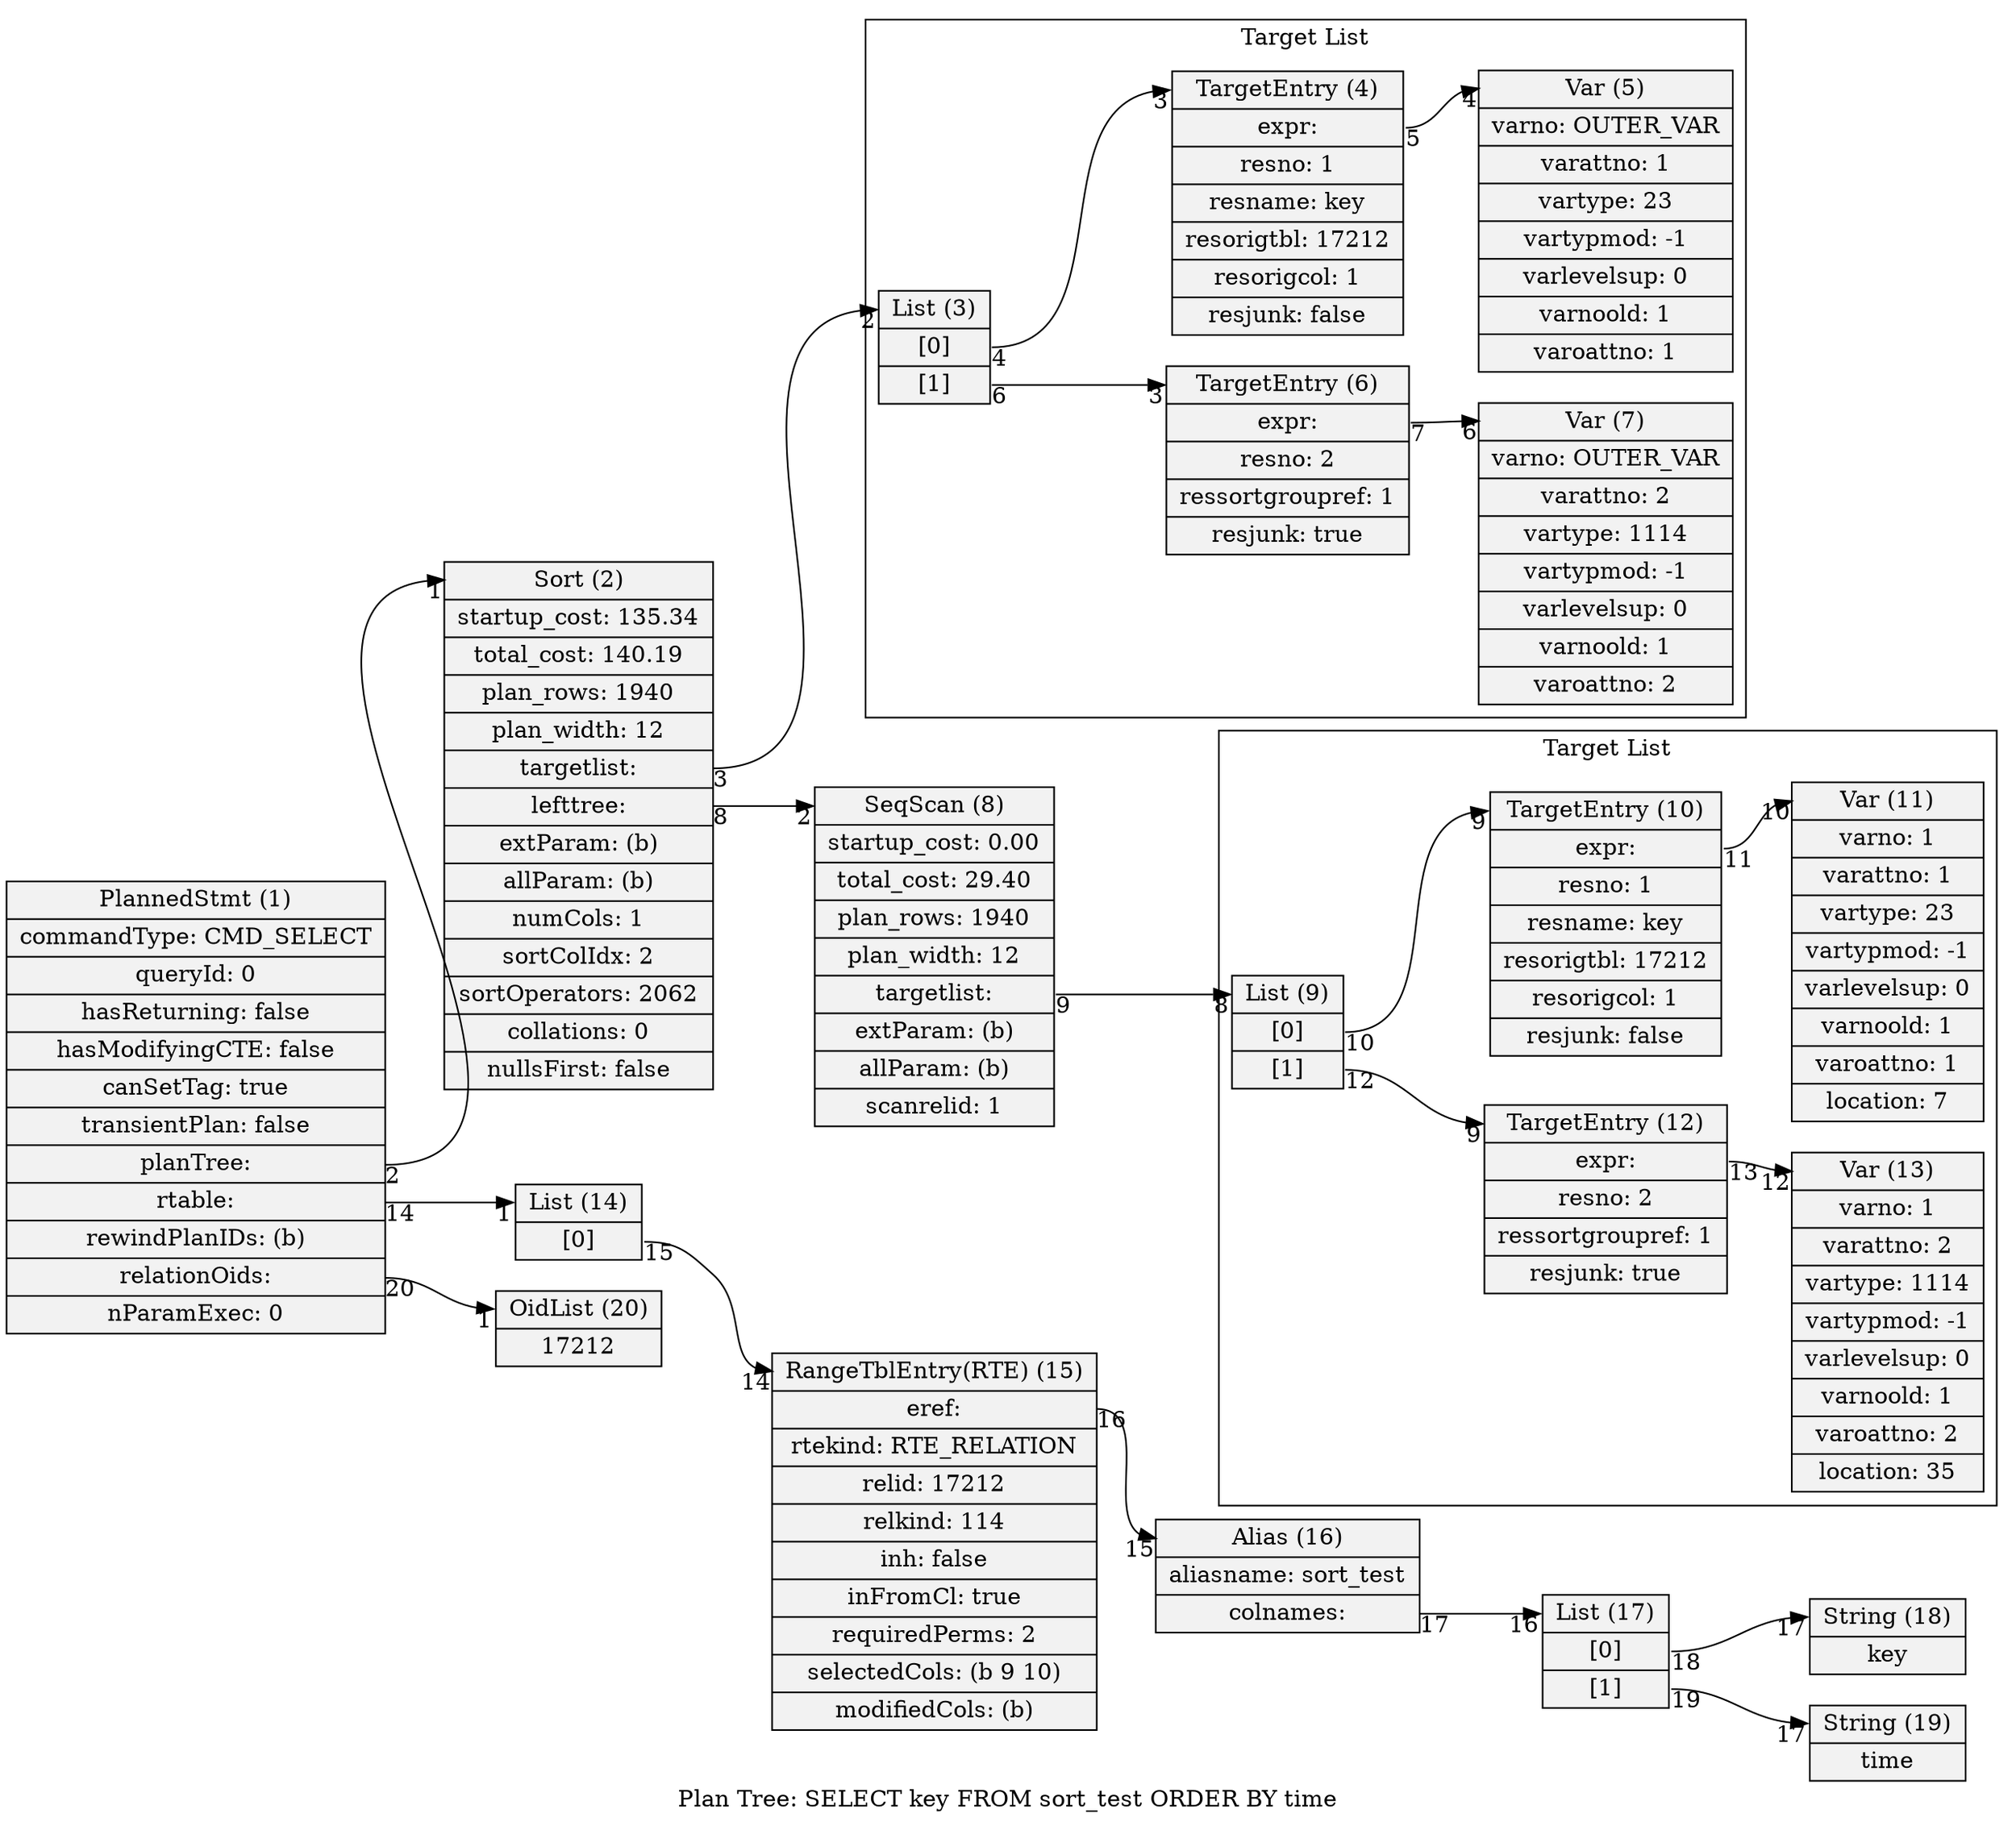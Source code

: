 digraph {
graph [rankdir = "LR", label = "Plan Tree: SELECT key FROM sort_test ORDER BY time"]
node  [shape=record,style=filled,fillcolor=gray95]
edge  [arrowtail=empty]
16[label = "<head> Alias (16)|aliasname: sort_test|<colnames> colnames: "]
18[label = "<head> String (18)|key"]
17[label = "<head> List (17)|<1> [0]|<2> [1]"]
19[label = "<head> String (19)|time"]
8[label = "<head> SeqScan (8)|startup_cost: 0.00|total_cost: 29.40|plan_rows: 1940|plan_width: 12|<targetlist> targetlist: |extParam: (b)|allParam: (b)|scanrelid: 1"]
2[label = "<head> Sort (2)|startup_cost: 135.34|total_cost: 140.19|plan_rows: 1940|plan_width: 12|<targetlist> targetlist: |<lefttree> lefttree: |extParam: (b)|allParam: (b)|numCols: 1|sortColIdx: 2|sortOperators: 2062|collations: 0|nullsFirst: false"]
15[label = "<head> RangeTblEntry(RTE) (15)|<eref> eref: |rtekind: RTE_RELATION|relid: 17212|relkind: 114|inh: false|inFromCl: true|requiredPerms: 2|selectedCols: (b 9 10)|modifiedCols: (b)"]
14[label = "<head> List (14)|<1> [0]"]
20[label = "<head> OidList (20)|17212 "]
1[label = "<head> PlannedStmt (1)|commandType: CMD_SELECT|queryId: 0|hasReturning: false|hasModifyingCTE: false|canSetTag: true|transientPlan: false|<planTree> planTree: |<rtable> rtable: |rewindPlanIDs: (b)|<relationOids> relationOids: |nParamExec: 0"]

16:colnames -> 17:head [headlabel = "16", taillabel = "17"]
17:1 -> 18:head [headlabel = "17", taillabel = "18"]
17:2 -> 19:head [headlabel = "17", taillabel = "19"]
8:targetlist -> 9:head [headlabel = "8", taillabel = "9"]
2:lefttree -> 8:head [headlabel = "2", taillabel = "8"]
2:targetlist -> 3:head [headlabel = "2", taillabel = "3"]
15:eref -> 16:head [headlabel = "15", taillabel = "16"]
14:1 -> 15:head [headlabel = "14", taillabel = "15"]
1:planTree -> 2:head [headlabel = "1", taillabel = "2"]
1:rtable -> 14:head [headlabel = "1", taillabel = "14"]
1:relationOids -> 20:head [headlabel = "1", taillabel = "20"]

subgraph cluster_0 {
	label = "Target List";
	10[label = "<head> TargetEntry (10)|<expr> expr: |resno: 1|resname: key|resorigtbl: 17212|resorigcol: 1|resjunk: false"]
	11[label = "<head> Var (11)|varno: 1|varattno: 1|vartype: 23|vartypmod: -1|varlevelsup: 0|varnoold: 1|varoattno: 1|location: 7"]
	9[label = "<head> List (9)|<1> [0]|<2> [1]"]
	12[label = "<head> TargetEntry (12)|<expr> expr: |resno: 2|ressortgroupref: 1|resjunk: true"]
	13[label = "<head> Var (13)|varno: 1|varattno: 2|vartype: 1114|vartypmod: -1|varlevelsup: 0|varnoold: 1|varoattno: 2|location: 35"]

	10:expr -> 11:head [headlabel = "10", taillabel = "11"]
	9:1 -> 10:head [headlabel = "9", taillabel = "10"]
	9:2 -> 12:head [headlabel = "9", taillabel = "12"]
	12:expr -> 13:head [headlabel = "12", taillabel = "13"]
}

subgraph cluster_1 {
	label = "Target List";
	5[label = "<head> Var (5)|varno: OUTER_VAR|varattno: 1|vartype: 23|vartypmod: -1|varlevelsup: 0|varnoold: 1|varoattno: 1"]
	4[label = "<head> TargetEntry (4)|<expr> expr: |resno: 1|resname: key|resorigtbl: 17212|resorigcol: 1|resjunk: false"]
	3[label = "<head> List (3)|<1> [0]|<2> [1]"]
	7[label = "<head> Var (7)|varno: OUTER_VAR|varattno: 2|vartype: 1114|vartypmod: -1|varlevelsup: 0|varnoold: 1|varoattno: 2"]
	6[label = "<head> TargetEntry (6)|<expr> expr: |resno: 2|ressortgroupref: 1|resjunk: true"]

	4:expr -> 5:head [headlabel = "4", taillabel = "5"]
	3:1 -> 4:head [headlabel = "3", taillabel = "4"]
	3:2 -> 6:head [headlabel = "3", taillabel = "6"]
	6:expr -> 7:head [headlabel = "6", taillabel = "7"]
}

}

